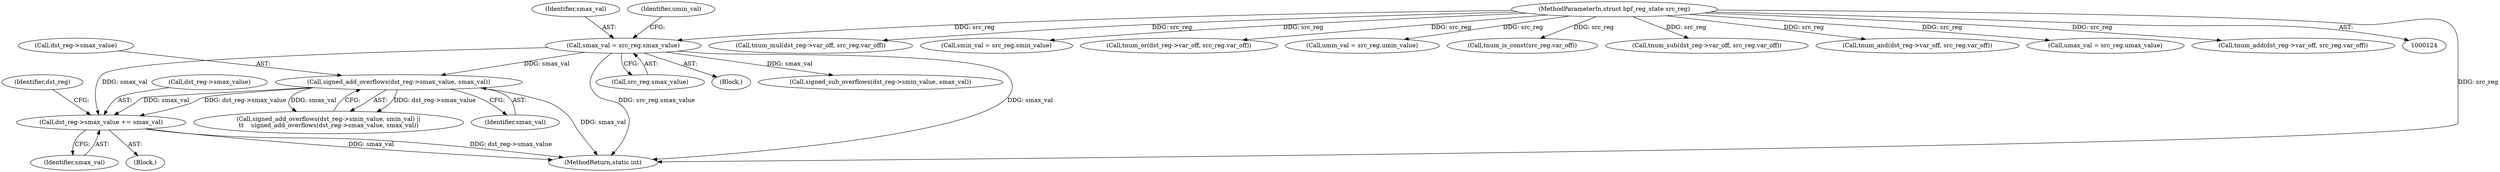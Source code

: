 digraph "0_linux_0c17d1d2c61936401f4702e1846e2c19b200f958@pointer" {
"1000229" [label="(Call,dst_reg->smax_value += smax_val)"];
"1000206" [label="(Call,signed_add_overflows(dst_reg->smax_value, smax_val))"];
"1000168" [label="(Call,smax_val = src_reg.smax_value)"];
"1000128" [label="(MethodParameterIn,struct bpf_reg_state src_reg)"];
"1000367" [label="(Call,tnum_mul(dst_reg->var_off, src_reg.var_off))"];
"1000170" [label="(Call,src_reg.smax_value)"];
"1000129" [label="(Block,)"];
"1000200" [label="(Call,signed_add_overflows(dst_reg->smin_value, smin_val) ||\n\t\t    signed_add_overflows(dst_reg->smax_value, smax_val))"];
"1000207" [label="(Call,dst_reg->smax_value)"];
"1000163" [label="(Call,smin_val = src_reg.smin_value)"];
"1000169" [label="(Identifier,smax_val)"];
"1000563" [label="(Call,tnum_or(dst_reg->var_off, src_reg.var_off))"];
"1000230" [label="(Call,dst_reg->smax_value)"];
"1000288" [label="(Call,signed_sub_overflows(dst_reg->smin_value, smax_val))"];
"1000210" [label="(Identifier,smax_val)"];
"1000173" [label="(Call,umin_val = src_reg.umin_value)"];
"1000206" [label="(Call,signed_add_overflows(dst_reg->smax_value, smax_val))"];
"1000185" [label="(Call,tnum_is_const(src_reg.var_off))"];
"1000174" [label="(Identifier,umin_val)"];
"1000771" [label="(MethodReturn,static int)"];
"1000168" [label="(Call,smax_val = src_reg.smax_value)"];
"1000354" [label="(Call,tnum_sub(dst_reg->var_off, src_reg.var_off))"];
"1000233" [label="(Identifier,smax_val)"];
"1000128" [label="(MethodParameterIn,struct bpf_reg_state src_reg)"];
"1000474" [label="(Call,tnum_and(dst_reg->var_off, src_reg.var_off))"];
"1000223" [label="(Block,)"];
"1000178" [label="(Call,umax_val = src_reg.umax_value)"];
"1000239" [label="(Identifier,dst_reg)"];
"1000277" [label="(Call,tnum_add(dst_reg->var_off, src_reg.var_off))"];
"1000229" [label="(Call,dst_reg->smax_value += smax_val)"];
"1000229" -> "1000223"  [label="AST: "];
"1000229" -> "1000233"  [label="CFG: "];
"1000230" -> "1000229"  [label="AST: "];
"1000233" -> "1000229"  [label="AST: "];
"1000239" -> "1000229"  [label="CFG: "];
"1000229" -> "1000771"  [label="DDG: smax_val"];
"1000229" -> "1000771"  [label="DDG: dst_reg->smax_value"];
"1000206" -> "1000229"  [label="DDG: smax_val"];
"1000206" -> "1000229"  [label="DDG: dst_reg->smax_value"];
"1000168" -> "1000229"  [label="DDG: smax_val"];
"1000206" -> "1000200"  [label="AST: "];
"1000206" -> "1000210"  [label="CFG: "];
"1000207" -> "1000206"  [label="AST: "];
"1000210" -> "1000206"  [label="AST: "];
"1000200" -> "1000206"  [label="CFG: "];
"1000206" -> "1000771"  [label="DDG: smax_val"];
"1000206" -> "1000200"  [label="DDG: dst_reg->smax_value"];
"1000206" -> "1000200"  [label="DDG: smax_val"];
"1000168" -> "1000206"  [label="DDG: smax_val"];
"1000168" -> "1000129"  [label="AST: "];
"1000168" -> "1000170"  [label="CFG: "];
"1000169" -> "1000168"  [label="AST: "];
"1000170" -> "1000168"  [label="AST: "];
"1000174" -> "1000168"  [label="CFG: "];
"1000168" -> "1000771"  [label="DDG: smax_val"];
"1000168" -> "1000771"  [label="DDG: src_reg.smax_value"];
"1000128" -> "1000168"  [label="DDG: src_reg"];
"1000168" -> "1000288"  [label="DDG: smax_val"];
"1000128" -> "1000124"  [label="AST: "];
"1000128" -> "1000771"  [label="DDG: src_reg"];
"1000128" -> "1000163"  [label="DDG: src_reg"];
"1000128" -> "1000173"  [label="DDG: src_reg"];
"1000128" -> "1000178"  [label="DDG: src_reg"];
"1000128" -> "1000185"  [label="DDG: src_reg"];
"1000128" -> "1000277"  [label="DDG: src_reg"];
"1000128" -> "1000354"  [label="DDG: src_reg"];
"1000128" -> "1000367"  [label="DDG: src_reg"];
"1000128" -> "1000474"  [label="DDG: src_reg"];
"1000128" -> "1000563"  [label="DDG: src_reg"];
}
